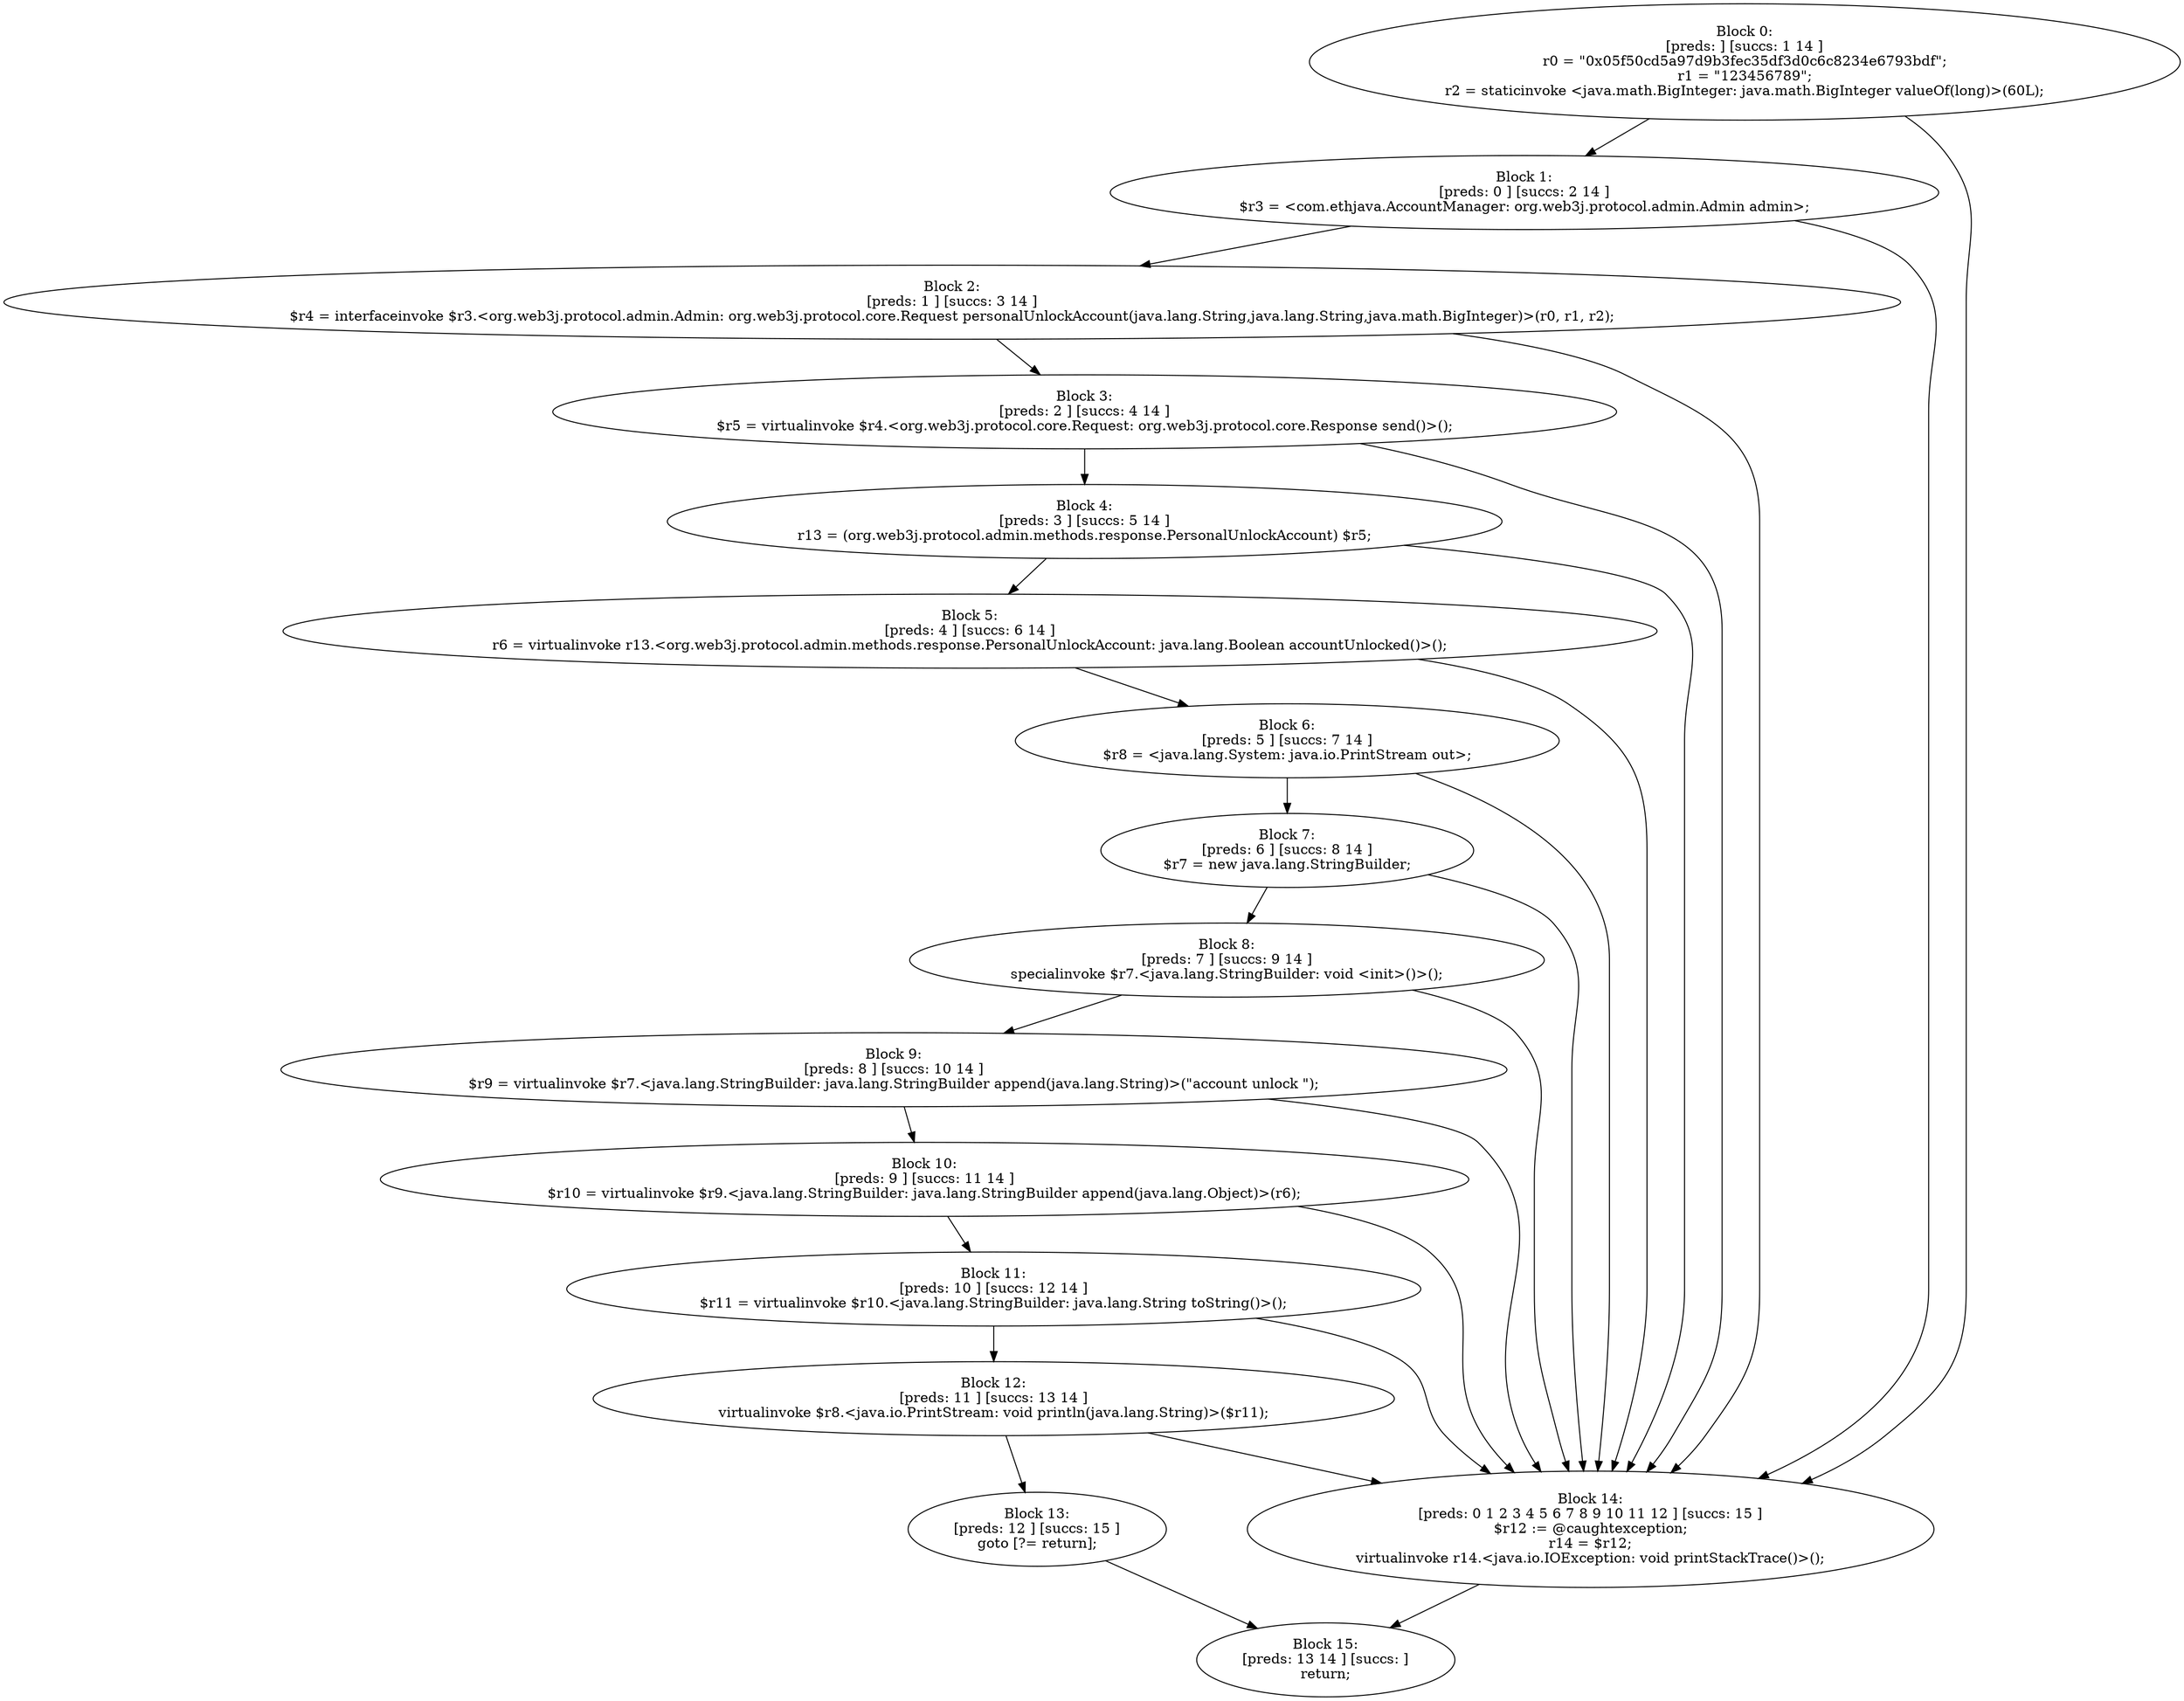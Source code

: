 digraph "unitGraph" {
    "Block 0:
[preds: ] [succs: 1 14 ]
r0 = \"0x05f50cd5a97d9b3fec35df3d0c6c8234e6793bdf\";
r1 = \"123456789\";
r2 = staticinvoke <java.math.BigInteger: java.math.BigInteger valueOf(long)>(60L);
"
    "Block 1:
[preds: 0 ] [succs: 2 14 ]
$r3 = <com.ethjava.AccountManager: org.web3j.protocol.admin.Admin admin>;
"
    "Block 2:
[preds: 1 ] [succs: 3 14 ]
$r4 = interfaceinvoke $r3.<org.web3j.protocol.admin.Admin: org.web3j.protocol.core.Request personalUnlockAccount(java.lang.String,java.lang.String,java.math.BigInteger)>(r0, r1, r2);
"
    "Block 3:
[preds: 2 ] [succs: 4 14 ]
$r5 = virtualinvoke $r4.<org.web3j.protocol.core.Request: org.web3j.protocol.core.Response send()>();
"
    "Block 4:
[preds: 3 ] [succs: 5 14 ]
r13 = (org.web3j.protocol.admin.methods.response.PersonalUnlockAccount) $r5;
"
    "Block 5:
[preds: 4 ] [succs: 6 14 ]
r6 = virtualinvoke r13.<org.web3j.protocol.admin.methods.response.PersonalUnlockAccount: java.lang.Boolean accountUnlocked()>();
"
    "Block 6:
[preds: 5 ] [succs: 7 14 ]
$r8 = <java.lang.System: java.io.PrintStream out>;
"
    "Block 7:
[preds: 6 ] [succs: 8 14 ]
$r7 = new java.lang.StringBuilder;
"
    "Block 8:
[preds: 7 ] [succs: 9 14 ]
specialinvoke $r7.<java.lang.StringBuilder: void <init>()>();
"
    "Block 9:
[preds: 8 ] [succs: 10 14 ]
$r9 = virtualinvoke $r7.<java.lang.StringBuilder: java.lang.StringBuilder append(java.lang.String)>(\"account unlock \");
"
    "Block 10:
[preds: 9 ] [succs: 11 14 ]
$r10 = virtualinvoke $r9.<java.lang.StringBuilder: java.lang.StringBuilder append(java.lang.Object)>(r6);
"
    "Block 11:
[preds: 10 ] [succs: 12 14 ]
$r11 = virtualinvoke $r10.<java.lang.StringBuilder: java.lang.String toString()>();
"
    "Block 12:
[preds: 11 ] [succs: 13 14 ]
virtualinvoke $r8.<java.io.PrintStream: void println(java.lang.String)>($r11);
"
    "Block 13:
[preds: 12 ] [succs: 15 ]
goto [?= return];
"
    "Block 14:
[preds: 0 1 2 3 4 5 6 7 8 9 10 11 12 ] [succs: 15 ]
$r12 := @caughtexception;
r14 = $r12;
virtualinvoke r14.<java.io.IOException: void printStackTrace()>();
"
    "Block 15:
[preds: 13 14 ] [succs: ]
return;
"
    "Block 0:
[preds: ] [succs: 1 14 ]
r0 = \"0x05f50cd5a97d9b3fec35df3d0c6c8234e6793bdf\";
r1 = \"123456789\";
r2 = staticinvoke <java.math.BigInteger: java.math.BigInteger valueOf(long)>(60L);
"->"Block 1:
[preds: 0 ] [succs: 2 14 ]
$r3 = <com.ethjava.AccountManager: org.web3j.protocol.admin.Admin admin>;
";
    "Block 0:
[preds: ] [succs: 1 14 ]
r0 = \"0x05f50cd5a97d9b3fec35df3d0c6c8234e6793bdf\";
r1 = \"123456789\";
r2 = staticinvoke <java.math.BigInteger: java.math.BigInteger valueOf(long)>(60L);
"->"Block 14:
[preds: 0 1 2 3 4 5 6 7 8 9 10 11 12 ] [succs: 15 ]
$r12 := @caughtexception;
r14 = $r12;
virtualinvoke r14.<java.io.IOException: void printStackTrace()>();
";
    "Block 1:
[preds: 0 ] [succs: 2 14 ]
$r3 = <com.ethjava.AccountManager: org.web3j.protocol.admin.Admin admin>;
"->"Block 2:
[preds: 1 ] [succs: 3 14 ]
$r4 = interfaceinvoke $r3.<org.web3j.protocol.admin.Admin: org.web3j.protocol.core.Request personalUnlockAccount(java.lang.String,java.lang.String,java.math.BigInteger)>(r0, r1, r2);
";
    "Block 1:
[preds: 0 ] [succs: 2 14 ]
$r3 = <com.ethjava.AccountManager: org.web3j.protocol.admin.Admin admin>;
"->"Block 14:
[preds: 0 1 2 3 4 5 6 7 8 9 10 11 12 ] [succs: 15 ]
$r12 := @caughtexception;
r14 = $r12;
virtualinvoke r14.<java.io.IOException: void printStackTrace()>();
";
    "Block 2:
[preds: 1 ] [succs: 3 14 ]
$r4 = interfaceinvoke $r3.<org.web3j.protocol.admin.Admin: org.web3j.protocol.core.Request personalUnlockAccount(java.lang.String,java.lang.String,java.math.BigInteger)>(r0, r1, r2);
"->"Block 3:
[preds: 2 ] [succs: 4 14 ]
$r5 = virtualinvoke $r4.<org.web3j.protocol.core.Request: org.web3j.protocol.core.Response send()>();
";
    "Block 2:
[preds: 1 ] [succs: 3 14 ]
$r4 = interfaceinvoke $r3.<org.web3j.protocol.admin.Admin: org.web3j.protocol.core.Request personalUnlockAccount(java.lang.String,java.lang.String,java.math.BigInteger)>(r0, r1, r2);
"->"Block 14:
[preds: 0 1 2 3 4 5 6 7 8 9 10 11 12 ] [succs: 15 ]
$r12 := @caughtexception;
r14 = $r12;
virtualinvoke r14.<java.io.IOException: void printStackTrace()>();
";
    "Block 3:
[preds: 2 ] [succs: 4 14 ]
$r5 = virtualinvoke $r4.<org.web3j.protocol.core.Request: org.web3j.protocol.core.Response send()>();
"->"Block 4:
[preds: 3 ] [succs: 5 14 ]
r13 = (org.web3j.protocol.admin.methods.response.PersonalUnlockAccount) $r5;
";
    "Block 3:
[preds: 2 ] [succs: 4 14 ]
$r5 = virtualinvoke $r4.<org.web3j.protocol.core.Request: org.web3j.protocol.core.Response send()>();
"->"Block 14:
[preds: 0 1 2 3 4 5 6 7 8 9 10 11 12 ] [succs: 15 ]
$r12 := @caughtexception;
r14 = $r12;
virtualinvoke r14.<java.io.IOException: void printStackTrace()>();
";
    "Block 4:
[preds: 3 ] [succs: 5 14 ]
r13 = (org.web3j.protocol.admin.methods.response.PersonalUnlockAccount) $r5;
"->"Block 5:
[preds: 4 ] [succs: 6 14 ]
r6 = virtualinvoke r13.<org.web3j.protocol.admin.methods.response.PersonalUnlockAccount: java.lang.Boolean accountUnlocked()>();
";
    "Block 4:
[preds: 3 ] [succs: 5 14 ]
r13 = (org.web3j.protocol.admin.methods.response.PersonalUnlockAccount) $r5;
"->"Block 14:
[preds: 0 1 2 3 4 5 6 7 8 9 10 11 12 ] [succs: 15 ]
$r12 := @caughtexception;
r14 = $r12;
virtualinvoke r14.<java.io.IOException: void printStackTrace()>();
";
    "Block 5:
[preds: 4 ] [succs: 6 14 ]
r6 = virtualinvoke r13.<org.web3j.protocol.admin.methods.response.PersonalUnlockAccount: java.lang.Boolean accountUnlocked()>();
"->"Block 6:
[preds: 5 ] [succs: 7 14 ]
$r8 = <java.lang.System: java.io.PrintStream out>;
";
    "Block 5:
[preds: 4 ] [succs: 6 14 ]
r6 = virtualinvoke r13.<org.web3j.protocol.admin.methods.response.PersonalUnlockAccount: java.lang.Boolean accountUnlocked()>();
"->"Block 14:
[preds: 0 1 2 3 4 5 6 7 8 9 10 11 12 ] [succs: 15 ]
$r12 := @caughtexception;
r14 = $r12;
virtualinvoke r14.<java.io.IOException: void printStackTrace()>();
";
    "Block 6:
[preds: 5 ] [succs: 7 14 ]
$r8 = <java.lang.System: java.io.PrintStream out>;
"->"Block 7:
[preds: 6 ] [succs: 8 14 ]
$r7 = new java.lang.StringBuilder;
";
    "Block 6:
[preds: 5 ] [succs: 7 14 ]
$r8 = <java.lang.System: java.io.PrintStream out>;
"->"Block 14:
[preds: 0 1 2 3 4 5 6 7 8 9 10 11 12 ] [succs: 15 ]
$r12 := @caughtexception;
r14 = $r12;
virtualinvoke r14.<java.io.IOException: void printStackTrace()>();
";
    "Block 7:
[preds: 6 ] [succs: 8 14 ]
$r7 = new java.lang.StringBuilder;
"->"Block 8:
[preds: 7 ] [succs: 9 14 ]
specialinvoke $r7.<java.lang.StringBuilder: void <init>()>();
";
    "Block 7:
[preds: 6 ] [succs: 8 14 ]
$r7 = new java.lang.StringBuilder;
"->"Block 14:
[preds: 0 1 2 3 4 5 6 7 8 9 10 11 12 ] [succs: 15 ]
$r12 := @caughtexception;
r14 = $r12;
virtualinvoke r14.<java.io.IOException: void printStackTrace()>();
";
    "Block 8:
[preds: 7 ] [succs: 9 14 ]
specialinvoke $r7.<java.lang.StringBuilder: void <init>()>();
"->"Block 9:
[preds: 8 ] [succs: 10 14 ]
$r9 = virtualinvoke $r7.<java.lang.StringBuilder: java.lang.StringBuilder append(java.lang.String)>(\"account unlock \");
";
    "Block 8:
[preds: 7 ] [succs: 9 14 ]
specialinvoke $r7.<java.lang.StringBuilder: void <init>()>();
"->"Block 14:
[preds: 0 1 2 3 4 5 6 7 8 9 10 11 12 ] [succs: 15 ]
$r12 := @caughtexception;
r14 = $r12;
virtualinvoke r14.<java.io.IOException: void printStackTrace()>();
";
    "Block 9:
[preds: 8 ] [succs: 10 14 ]
$r9 = virtualinvoke $r7.<java.lang.StringBuilder: java.lang.StringBuilder append(java.lang.String)>(\"account unlock \");
"->"Block 10:
[preds: 9 ] [succs: 11 14 ]
$r10 = virtualinvoke $r9.<java.lang.StringBuilder: java.lang.StringBuilder append(java.lang.Object)>(r6);
";
    "Block 9:
[preds: 8 ] [succs: 10 14 ]
$r9 = virtualinvoke $r7.<java.lang.StringBuilder: java.lang.StringBuilder append(java.lang.String)>(\"account unlock \");
"->"Block 14:
[preds: 0 1 2 3 4 5 6 7 8 9 10 11 12 ] [succs: 15 ]
$r12 := @caughtexception;
r14 = $r12;
virtualinvoke r14.<java.io.IOException: void printStackTrace()>();
";
    "Block 10:
[preds: 9 ] [succs: 11 14 ]
$r10 = virtualinvoke $r9.<java.lang.StringBuilder: java.lang.StringBuilder append(java.lang.Object)>(r6);
"->"Block 11:
[preds: 10 ] [succs: 12 14 ]
$r11 = virtualinvoke $r10.<java.lang.StringBuilder: java.lang.String toString()>();
";
    "Block 10:
[preds: 9 ] [succs: 11 14 ]
$r10 = virtualinvoke $r9.<java.lang.StringBuilder: java.lang.StringBuilder append(java.lang.Object)>(r6);
"->"Block 14:
[preds: 0 1 2 3 4 5 6 7 8 9 10 11 12 ] [succs: 15 ]
$r12 := @caughtexception;
r14 = $r12;
virtualinvoke r14.<java.io.IOException: void printStackTrace()>();
";
    "Block 11:
[preds: 10 ] [succs: 12 14 ]
$r11 = virtualinvoke $r10.<java.lang.StringBuilder: java.lang.String toString()>();
"->"Block 12:
[preds: 11 ] [succs: 13 14 ]
virtualinvoke $r8.<java.io.PrintStream: void println(java.lang.String)>($r11);
";
    "Block 11:
[preds: 10 ] [succs: 12 14 ]
$r11 = virtualinvoke $r10.<java.lang.StringBuilder: java.lang.String toString()>();
"->"Block 14:
[preds: 0 1 2 3 4 5 6 7 8 9 10 11 12 ] [succs: 15 ]
$r12 := @caughtexception;
r14 = $r12;
virtualinvoke r14.<java.io.IOException: void printStackTrace()>();
";
    "Block 12:
[preds: 11 ] [succs: 13 14 ]
virtualinvoke $r8.<java.io.PrintStream: void println(java.lang.String)>($r11);
"->"Block 13:
[preds: 12 ] [succs: 15 ]
goto [?= return];
";
    "Block 12:
[preds: 11 ] [succs: 13 14 ]
virtualinvoke $r8.<java.io.PrintStream: void println(java.lang.String)>($r11);
"->"Block 14:
[preds: 0 1 2 3 4 5 6 7 8 9 10 11 12 ] [succs: 15 ]
$r12 := @caughtexception;
r14 = $r12;
virtualinvoke r14.<java.io.IOException: void printStackTrace()>();
";
    "Block 13:
[preds: 12 ] [succs: 15 ]
goto [?= return];
"->"Block 15:
[preds: 13 14 ] [succs: ]
return;
";
    "Block 14:
[preds: 0 1 2 3 4 5 6 7 8 9 10 11 12 ] [succs: 15 ]
$r12 := @caughtexception;
r14 = $r12;
virtualinvoke r14.<java.io.IOException: void printStackTrace()>();
"->"Block 15:
[preds: 13 14 ] [succs: ]
return;
";
}
